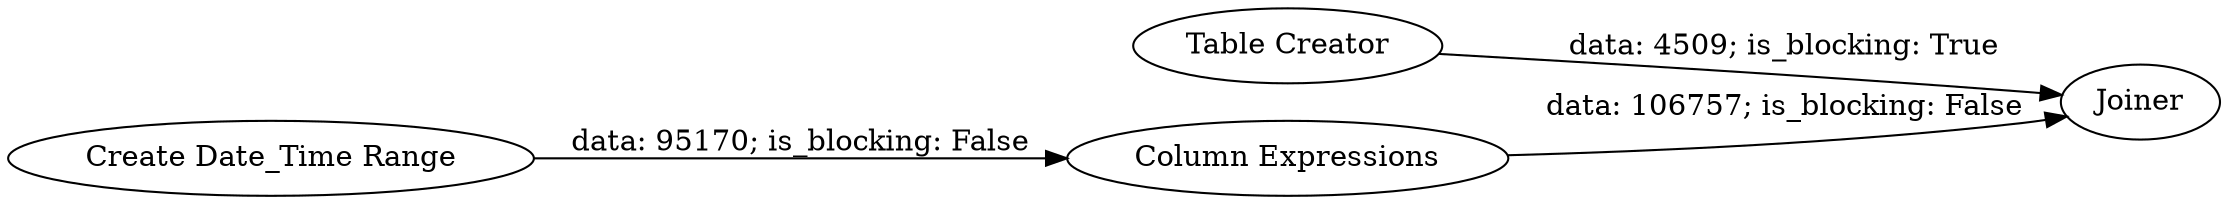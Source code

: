 digraph {
	"-4083149553850114971_393" [label=Joiner]
	"-4083149553850114971_390" [label="Create Date_Time Range"]
	"-4083149553850114971_392" [label="Table Creator"]
	"-4083149553850114971_391" [label="Column Expressions"]
	"-4083149553850114971_391" -> "-4083149553850114971_393" [label="data: 106757; is_blocking: False"]
	"-4083149553850114971_392" -> "-4083149553850114971_393" [label="data: 4509; is_blocking: True"]
	"-4083149553850114971_390" -> "-4083149553850114971_391" [label="data: 95170; is_blocking: False"]
	rankdir=LR
}
